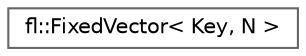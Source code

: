digraph "Graphical Class Hierarchy"
{
 // LATEX_PDF_SIZE
  bgcolor="transparent";
  edge [fontname=Helvetica,fontsize=10,labelfontname=Helvetica,labelfontsize=10];
  node [fontname=Helvetica,fontsize=10,shape=box,height=0.2,width=0.4];
  rankdir="LR";
  Node0 [id="Node000000",label="fl::FixedVector\< Key, N \>",height=0.2,width=0.4,color="grey40", fillcolor="white", style="filled",URL="$d3/d73/classfl_1_1_fixed_vector.html",tooltip=" "];
}

